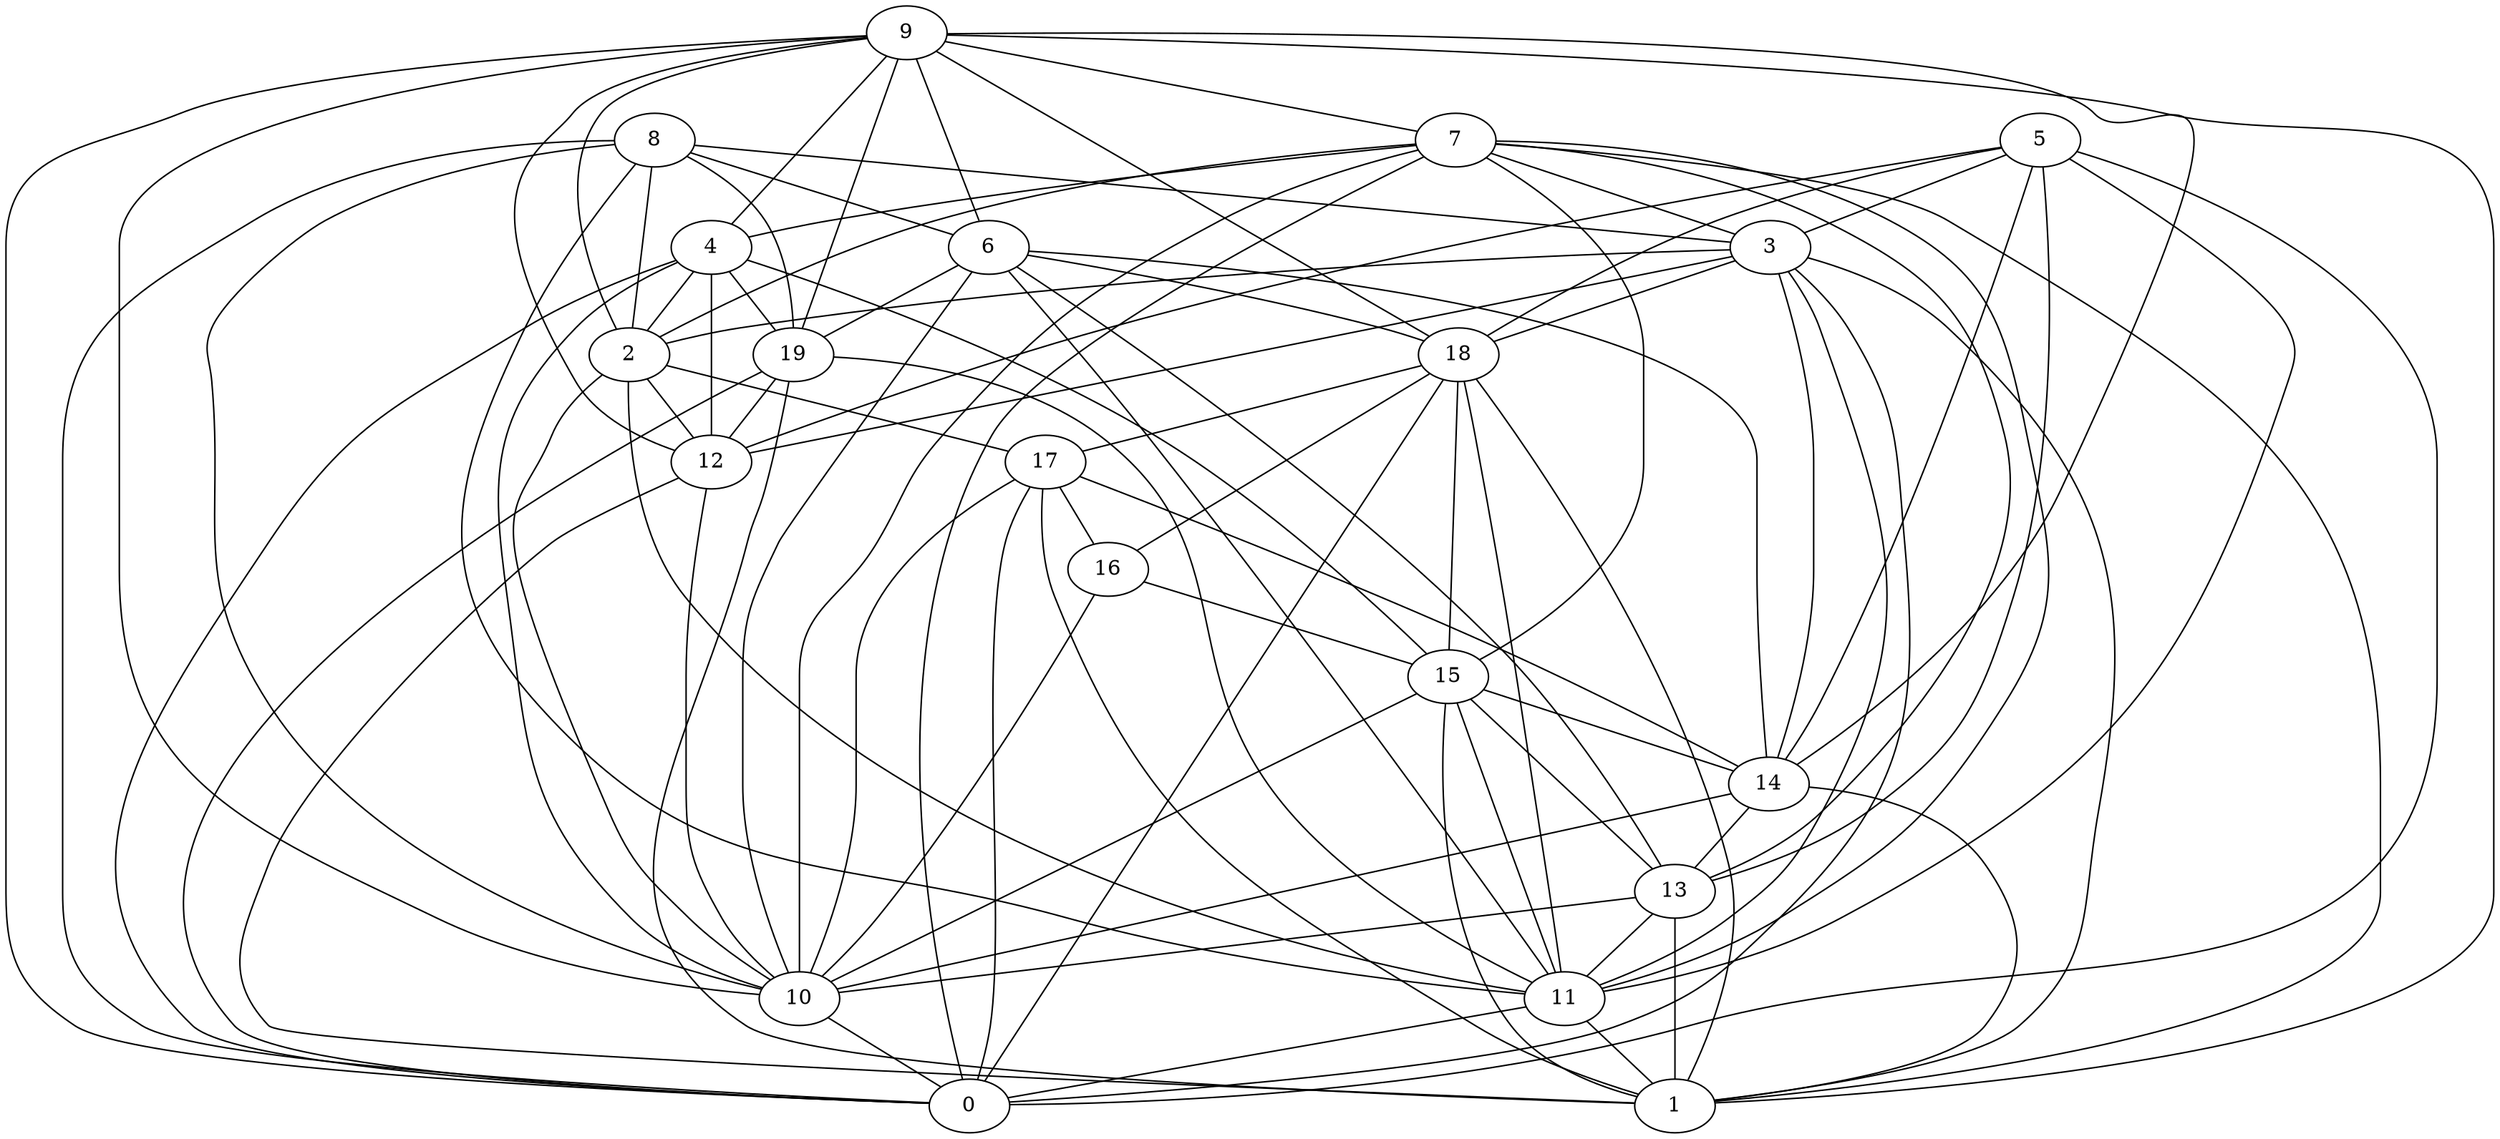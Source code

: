digraph GG_graph {

subgraph G_graph {
edge [color = black]
"15" -> "10" [dir = none]
"15" -> "1" [dir = none]
"15" -> "14" [dir = none]
"13" -> "10" [dir = none]
"13" -> "11" [dir = none]
"13" -> "1" [dir = none]
"14" -> "13" [dir = none]
"14" -> "1" [dir = none]
"5" -> "12" [dir = none]
"5" -> "11" [dir = none]
"5" -> "0" [dir = none]
"5" -> "14" [dir = none]
"5" -> "18" [dir = none]
"8" -> "3" [dir = none]
"8" -> "6" [dir = none]
"8" -> "19" [dir = none]
"8" -> "11" [dir = none]
"18" -> "17" [dir = none]
"18" -> "15" [dir = none]
"18" -> "0" [dir = none]
"18" -> "1" [dir = none]
"2" -> "11" [dir = none]
"2" -> "10" [dir = none]
"2" -> "17" [dir = none]
"2" -> "12" [dir = none]
"4" -> "12" [dir = none]
"4" -> "15" [dir = none]
"4" -> "0" [dir = none]
"10" -> "0" [dir = none]
"12" -> "10" [dir = none]
"9" -> "14" [dir = none]
"9" -> "7" [dir = none]
"9" -> "18" [dir = none]
"9" -> "6" [dir = none]
"9" -> "4" [dir = none]
"9" -> "2" [dir = none]
"9" -> "19" [dir = none]
"7" -> "1" [dir = none]
"7" -> "0" [dir = none]
"7" -> "15" [dir = none]
"7" -> "11" [dir = none]
"7" -> "13" [dir = none]
"17" -> "16" [dir = none]
"17" -> "1" [dir = none]
"17" -> "10" [dir = none]
"17" -> "0" [dir = none]
"19" -> "1" [dir = none]
"19" -> "12" [dir = none]
"19" -> "11" [dir = none]
"6" -> "10" [dir = none]
"6" -> "11" [dir = none]
"16" -> "15" [dir = none]
"16" -> "10" [dir = none]
"3" -> "0" [dir = none]
"3" -> "12" [dir = none]
"3" -> "14" [dir = none]
"3" -> "1" [dir = none]
"11" -> "0" [dir = none]
"9" -> "10" [dir = none]
"6" -> "13" [dir = none]
"7" -> "3" [dir = none]
"12" -> "1" [dir = none]
"15" -> "13" [dir = none]
"18" -> "11" [dir = none]
"14" -> "10" [dir = none]
"3" -> "18" [dir = none]
"7" -> "10" [dir = none]
"11" -> "1" [dir = none]
"19" -> "0" [dir = none]
"4" -> "2" [dir = none]
"6" -> "14" [dir = none]
"8" -> "2" [dir = none]
"5" -> "3" [dir = none]
"9" -> "1" [dir = none]
"6" -> "19" [dir = none]
"15" -> "11" [dir = none]
"17" -> "14" [dir = none]
"3" -> "11" [dir = none]
"9" -> "0" [dir = none]
"3" -> "2" [dir = none]
"6" -> "18" [dir = none]
"4" -> "10" [dir = none]
"7" -> "4" [dir = none]
"18" -> "16" [dir = none]
"5" -> "13" [dir = none]
"9" -> "12" [dir = none]
"8" -> "0" [dir = none]
"7" -> "2" [dir = none]
"8" -> "10" [dir = none]
"4" -> "19" [dir = none]
}

}

